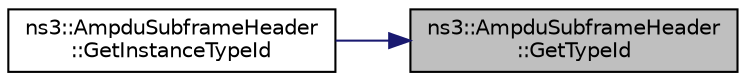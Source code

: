 digraph "ns3::AmpduSubframeHeader::GetTypeId"
{
 // LATEX_PDF_SIZE
  edge [fontname="Helvetica",fontsize="10",labelfontname="Helvetica",labelfontsize="10"];
  node [fontname="Helvetica",fontsize="10",shape=record];
  rankdir="RL";
  Node1 [label="ns3::AmpduSubframeHeader\l::GetTypeId",height=0.2,width=0.4,color="black", fillcolor="grey75", style="filled", fontcolor="black",tooltip="Get the type ID."];
  Node1 -> Node2 [dir="back",color="midnightblue",fontsize="10",style="solid",fontname="Helvetica"];
  Node2 [label="ns3::AmpduSubframeHeader\l::GetInstanceTypeId",height=0.2,width=0.4,color="black", fillcolor="white", style="filled",URL="$classns3_1_1_ampdu_subframe_header.html#a5dfae9a4fd43c9702cc6bffa8df4a826",tooltip="Get the most derived TypeId for this Object."];
}
